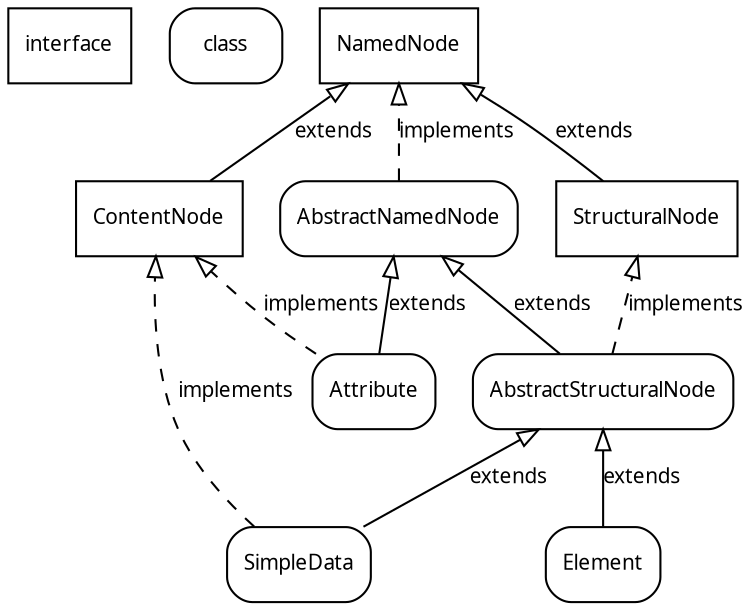 digraph nodes {
	rankdir = BT;
	node [shape = rectangle, fontname = "TeXGyrePagella-Regular", fontsize = 10];
	edge [fontname = "TeXGyrePagella-Regular", fontsize = 10, arrowhead = empty];
{
	rank = same;
	interface [style = solid];
	class [style= rounded, label = "class"];
	
	NamedNode;
}
	StructuralNode;
	ContentNode;
	Element [style= rounded];
	SimpleData [style= rounded];
	Attribute [style= rounded];
	AbstractNamedNode [style= rounded];
	AbstractStructuralNode [style= rounded];
	
	StructuralNode -> NamedNode [label = "extends"];
	ContentNode -> NamedNode [label = "extends"];
	AbstractNamedNode -> NamedNode [style = dashed, label = "implements"];
	
	AbstractStructuralNode -> StructuralNode [style = dashed, label = "implements"];
	AbstractStructuralNode -> AbstractNamedNode [label = "extends"];
	
	Element -> AbstractStructuralNode [label = "extends"];
	SimpleData -> AbstractStructuralNode [label = "extends"];
	SimpleData -> ContentNode [style = dashed, label = "implements"];
	
	Attribute -> AbstractNamedNode [label = "extends"];
	Attribute -> ContentNode [style = dashed, label = "implements"];
}
